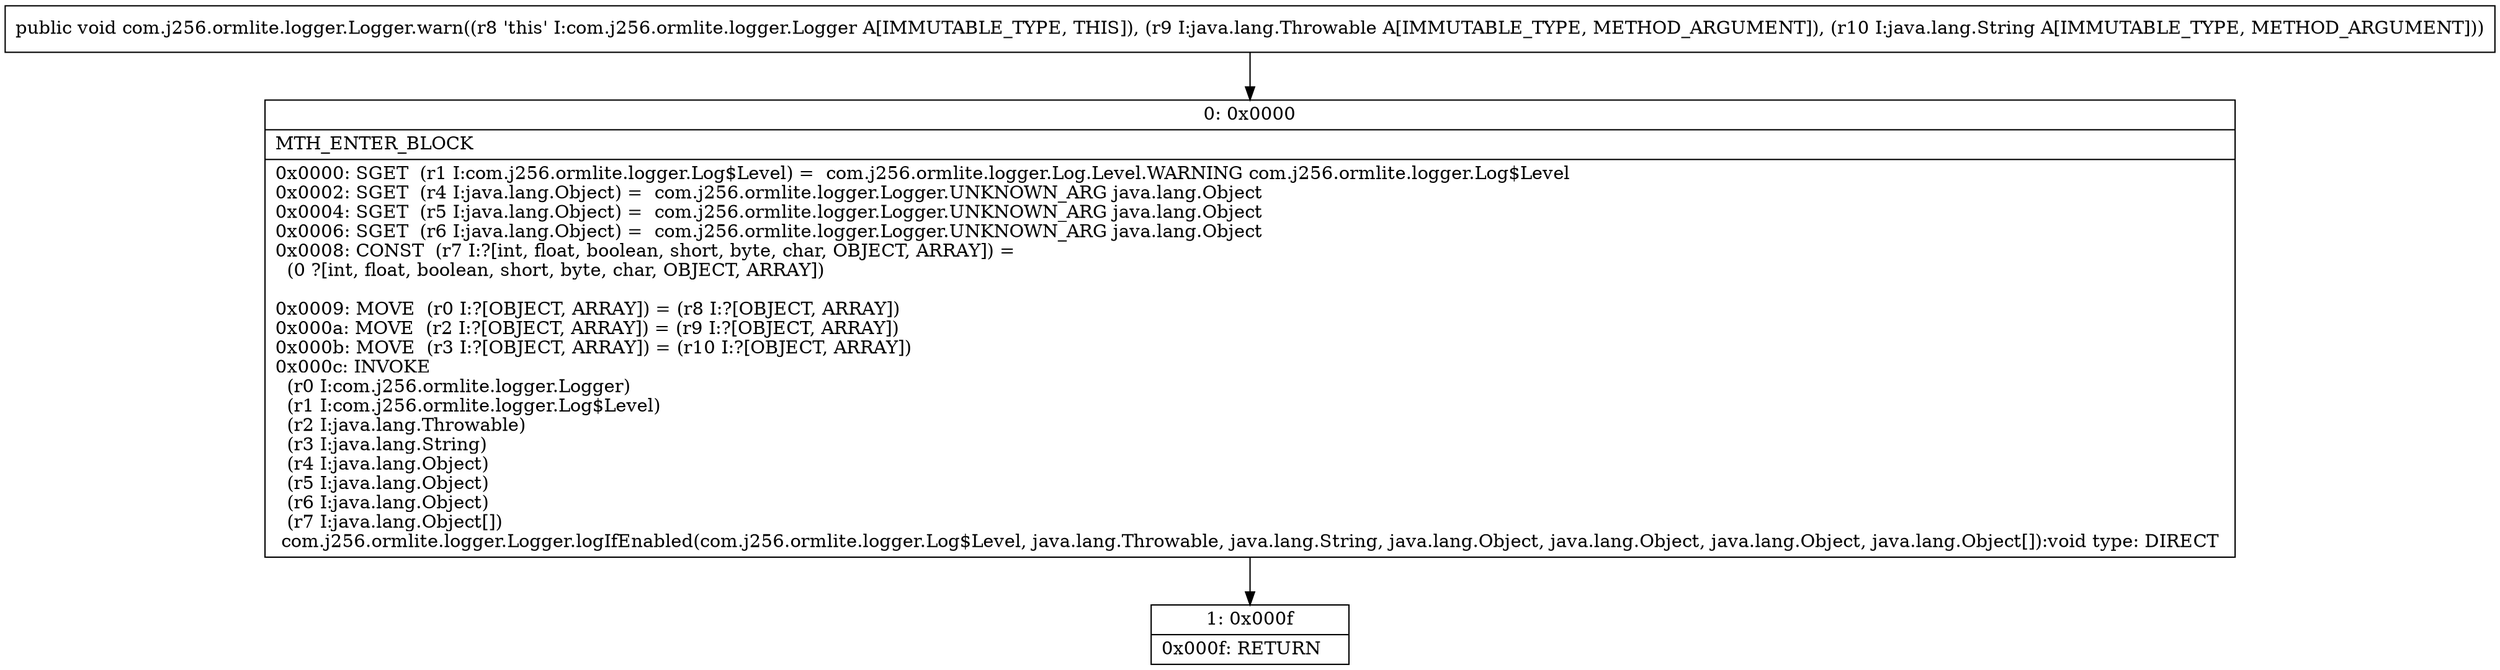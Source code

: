 digraph "CFG forcom.j256.ormlite.logger.Logger.warn(Ljava\/lang\/Throwable;Ljava\/lang\/String;)V" {
Node_0 [shape=record,label="{0\:\ 0x0000|MTH_ENTER_BLOCK\l|0x0000: SGET  (r1 I:com.j256.ormlite.logger.Log$Level) =  com.j256.ormlite.logger.Log.Level.WARNING com.j256.ormlite.logger.Log$Level \l0x0002: SGET  (r4 I:java.lang.Object) =  com.j256.ormlite.logger.Logger.UNKNOWN_ARG java.lang.Object \l0x0004: SGET  (r5 I:java.lang.Object) =  com.j256.ormlite.logger.Logger.UNKNOWN_ARG java.lang.Object \l0x0006: SGET  (r6 I:java.lang.Object) =  com.j256.ormlite.logger.Logger.UNKNOWN_ARG java.lang.Object \l0x0008: CONST  (r7 I:?[int, float, boolean, short, byte, char, OBJECT, ARRAY]) = \l  (0 ?[int, float, boolean, short, byte, char, OBJECT, ARRAY])\l \l0x0009: MOVE  (r0 I:?[OBJECT, ARRAY]) = (r8 I:?[OBJECT, ARRAY]) \l0x000a: MOVE  (r2 I:?[OBJECT, ARRAY]) = (r9 I:?[OBJECT, ARRAY]) \l0x000b: MOVE  (r3 I:?[OBJECT, ARRAY]) = (r10 I:?[OBJECT, ARRAY]) \l0x000c: INVOKE  \l  (r0 I:com.j256.ormlite.logger.Logger)\l  (r1 I:com.j256.ormlite.logger.Log$Level)\l  (r2 I:java.lang.Throwable)\l  (r3 I:java.lang.String)\l  (r4 I:java.lang.Object)\l  (r5 I:java.lang.Object)\l  (r6 I:java.lang.Object)\l  (r7 I:java.lang.Object[])\l com.j256.ormlite.logger.Logger.logIfEnabled(com.j256.ormlite.logger.Log$Level, java.lang.Throwable, java.lang.String, java.lang.Object, java.lang.Object, java.lang.Object, java.lang.Object[]):void type: DIRECT \l}"];
Node_1 [shape=record,label="{1\:\ 0x000f|0x000f: RETURN   \l}"];
MethodNode[shape=record,label="{public void com.j256.ormlite.logger.Logger.warn((r8 'this' I:com.j256.ormlite.logger.Logger A[IMMUTABLE_TYPE, THIS]), (r9 I:java.lang.Throwable A[IMMUTABLE_TYPE, METHOD_ARGUMENT]), (r10 I:java.lang.String A[IMMUTABLE_TYPE, METHOD_ARGUMENT])) }"];
MethodNode -> Node_0;
Node_0 -> Node_1;
}

